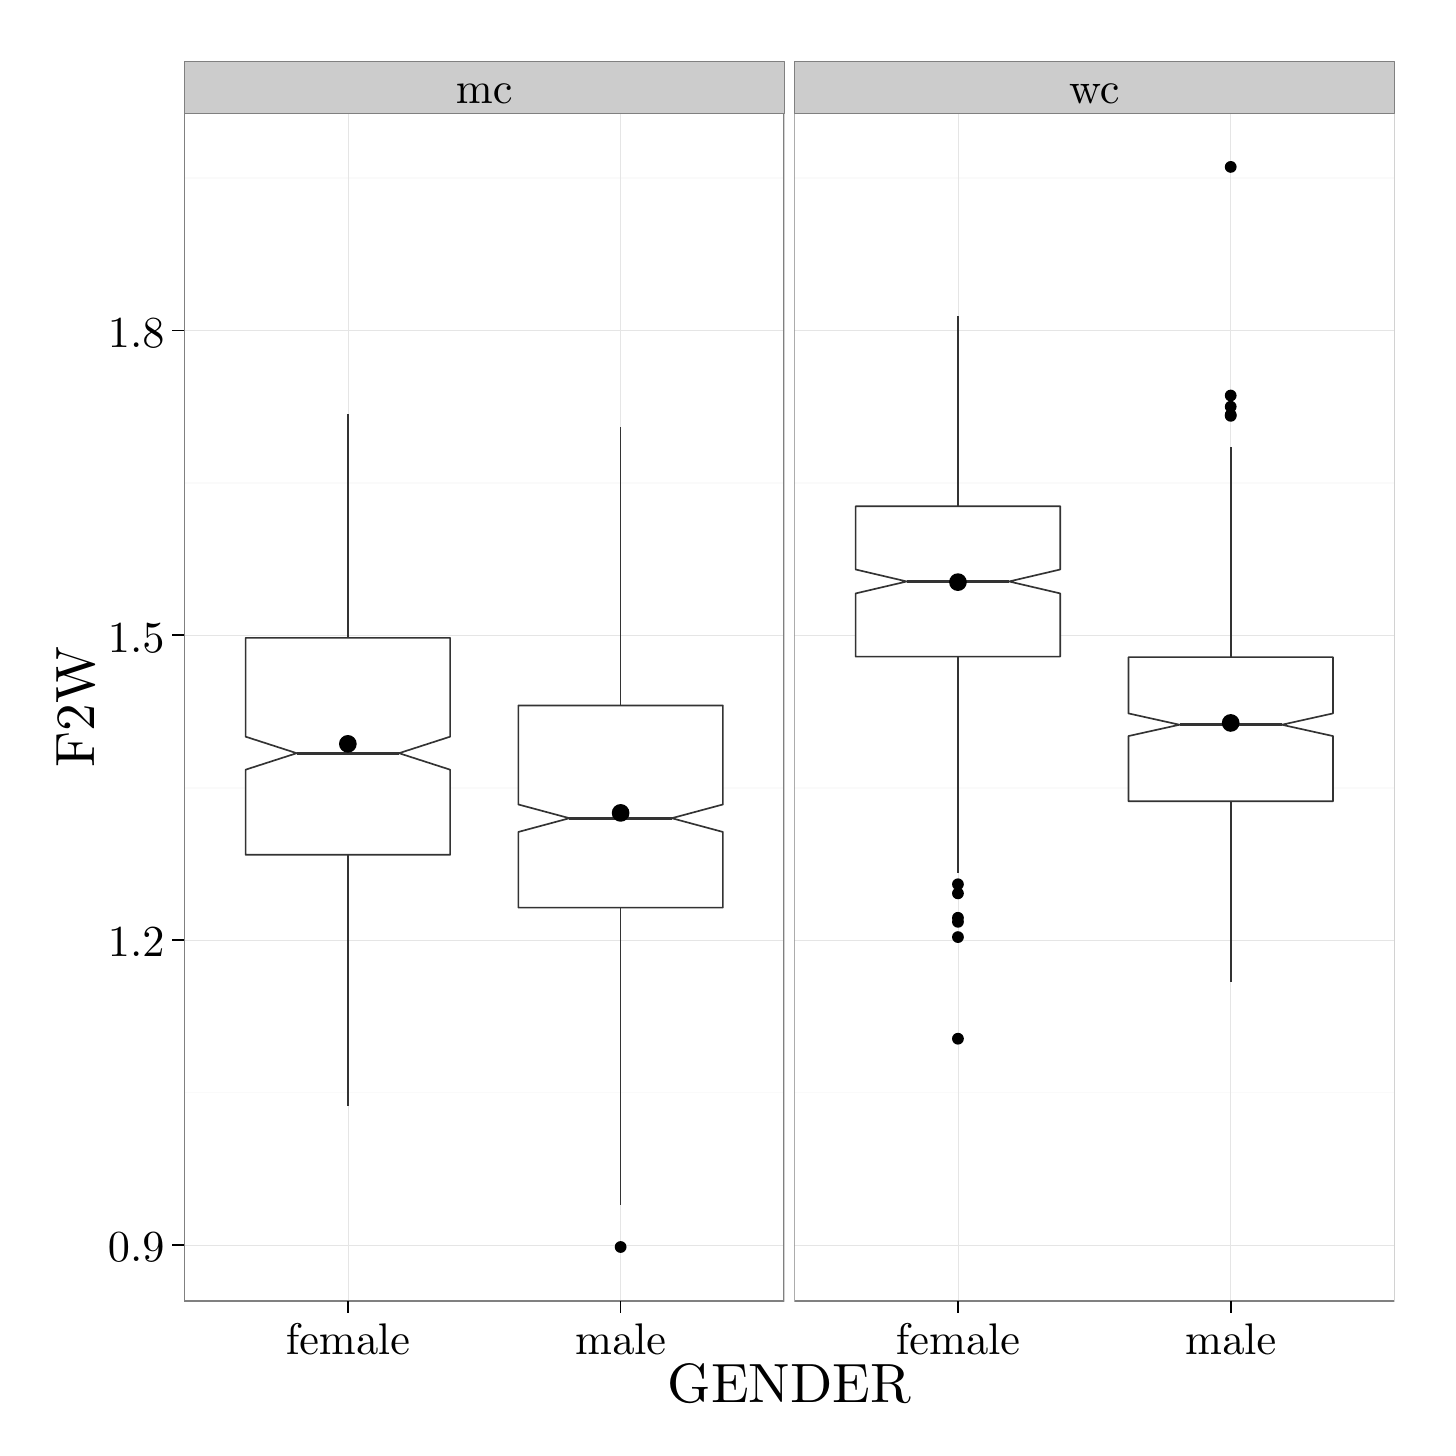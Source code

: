 % Created by tikzDevice version 0.8.1 on 2016-02-09 02:14:57
% !TEX encoding = UTF-8 Unicode
\begin{tikzpicture}[x=1pt,y=1pt]
\definecolor{fillColor}{RGB}{255,255,255}
\path[use as bounding box,fill=fillColor,fill opacity=0.00] (0,0) rectangle (505.89,505.89);
\begin{scope}
\path[clip] (  0.00,  0.00) rectangle (505.89,505.89);
\definecolor{drawColor}{RGB}{255,255,255}
\definecolor{fillColor}{RGB}{255,255,255}

\path[draw=drawColor,line width= 0.6pt,line join=round,line cap=round,fill=fillColor] (  0.00, -0.00) rectangle (505.89,505.89);
\end{scope}
\begin{scope}
\path[clip] ( 56.56, 45.77) rectangle (273.40,475.09);
\definecolor{fillColor}{RGB}{255,255,255}

\path[fill=fillColor] ( 56.56, 45.77) rectangle (273.40,475.09);
\definecolor{drawColor}{gray}{0.98}

\path[draw=drawColor,line width= 0.6pt,line join=round] ( 56.56,121.09) --
	(273.40,121.09);

\path[draw=drawColor,line width= 0.6pt,line join=round] ( 56.56,231.24) --
	(273.40,231.24);

\path[draw=drawColor,line width= 0.6pt,line join=round] ( 56.56,341.39) --
	(273.40,341.39);

\path[draw=drawColor,line width= 0.6pt,line join=round] ( 56.56,451.53) --
	(273.40,451.53);
\definecolor{drawColor}{gray}{0.90}

\path[draw=drawColor,line width= 0.2pt,line join=round] ( 56.56, 66.02) --
	(273.40, 66.02);

\path[draw=drawColor,line width= 0.2pt,line join=round] ( 56.56,176.17) --
	(273.40,176.17);

\path[draw=drawColor,line width= 0.2pt,line join=round] ( 56.56,286.31) --
	(273.40,286.31);

\path[draw=drawColor,line width= 0.2pt,line join=round] ( 56.56,396.46) --
	(273.40,396.46);

\path[draw=drawColor,line width= 0.2pt,line join=round] (115.70, 45.77) --
	(115.70,475.09);

\path[draw=drawColor,line width= 0.2pt,line join=round] (214.26, 45.77) --
	(214.26,475.09);
\definecolor{drawColor}{gray}{0.20}

\path[draw=drawColor,line width= 0.6pt,line join=round] (115.70,285.40) -- (115.70,366.35);

\path[draw=drawColor,line width= 0.6pt,line join=round] (115.70,207.01) -- (115.70,116.32);

\path[draw=drawColor,line width= 0.6pt,line join=round,line cap=round,fill=fillColor] ( 78.74,285.40) --
	( 78.74,249.69) --
	( 97.22,243.72) --
	( 78.74,237.76) --
	( 78.74,207.01) --
	(152.66,207.01) --
	(152.66,237.76) --
	(134.18,243.72) --
	(152.66,249.69) --
	(152.66,285.40) --
	( 78.74,285.40) --
	cycle;

\path[draw=drawColor,line width= 1.1pt,line join=round] ( 97.22,243.72) -- (134.18,243.72);
\definecolor{fillColor}{RGB}{0,0,0}

\path[fill=fillColor] (214.26, 65.29) circle (  2.13);

\path[draw=drawColor,line width= 0.6pt,line join=round] (214.26,260.98) -- (214.26,361.58);

\path[draw=drawColor,line width= 0.6pt,line join=round] (214.26,187.92) -- (214.26, 80.34);
\definecolor{fillColor}{RGB}{255,255,255}

\path[draw=drawColor,line width= 0.6pt,line join=round,line cap=round,fill=fillColor] (177.30,260.98) --
	(177.30,225.19) --
	(195.78,220.23) --
	(177.30,215.26) --
	(177.30,187.92) --
	(251.22,187.92) --
	(251.22,215.26) --
	(232.74,220.23) --
	(251.22,225.19) --
	(251.22,260.98) --
	(177.30,260.98) --
	cycle;

\path[draw=drawColor,line width= 1.1pt,line join=round] (195.78,220.23) -- (232.74,220.23);
\definecolor{fillColor}{RGB}{0,0,0}

\path[fill=fillColor] (115.70,247.09) circle (  3.20);

\path[fill=fillColor] (214.26,222.15) circle (  3.20);
\definecolor{drawColor}{gray}{0.50}

\path[draw=drawColor,line width= 0.6pt,line join=round,line cap=round] ( 56.56, 45.77) rectangle (273.40,475.09);
\end{scope}
\begin{scope}
\path[clip] (277.01, 45.77) rectangle (493.85,475.09);
\definecolor{fillColor}{RGB}{255,255,255}

\path[fill=fillColor] (277.01, 45.77) rectangle (493.85,475.09);
\definecolor{drawColor}{gray}{0.98}

\path[draw=drawColor,line width= 0.6pt,line join=round] (277.01,121.09) --
	(493.85,121.09);

\path[draw=drawColor,line width= 0.6pt,line join=round] (277.01,231.24) --
	(493.85,231.24);

\path[draw=drawColor,line width= 0.6pt,line join=round] (277.01,341.39) --
	(493.85,341.39);

\path[draw=drawColor,line width= 0.6pt,line join=round] (277.01,451.53) --
	(493.85,451.53);
\definecolor{drawColor}{gray}{0.90}

\path[draw=drawColor,line width= 0.2pt,line join=round] (277.01, 66.02) --
	(493.85, 66.02);

\path[draw=drawColor,line width= 0.2pt,line join=round] (277.01,176.17) --
	(493.85,176.17);

\path[draw=drawColor,line width= 0.2pt,line join=round] (277.01,286.31) --
	(493.85,286.31);

\path[draw=drawColor,line width= 0.2pt,line join=round] (277.01,396.46) --
	(493.85,396.46);

\path[draw=drawColor,line width= 0.2pt,line join=round] (336.15, 45.77) --
	(336.15,475.09);

\path[draw=drawColor,line width= 0.2pt,line join=round] (434.71, 45.77) --
	(434.71,475.09);
\definecolor{fillColor}{RGB}{0,0,0}

\path[fill=fillColor] (336.15,177.27) circle (  2.13);

\path[fill=fillColor] (336.15,196.36) circle (  2.13);

\path[fill=fillColor] (336.15,193.06) circle (  2.13);

\path[fill=fillColor] (336.15,184.24) circle (  2.13);

\path[fill=fillColor] (336.15,140.55) circle (  2.13);

\path[fill=fillColor] (336.15,182.78) circle (  2.13);
\definecolor{drawColor}{gray}{0.20}

\path[draw=drawColor,line width= 0.6pt,line join=round] (336.15,332.94) -- (336.15,401.60);

\path[draw=drawColor,line width= 0.6pt,line join=round] (336.15,278.60) -- (336.15,200.40);
\definecolor{fillColor}{RGB}{255,255,255}

\path[draw=drawColor,line width= 0.6pt,line join=round,line cap=round,fill=fillColor] (299.19,332.94) --
	(299.19,310.10) --
	(317.67,305.77) --
	(299.19,301.45) --
	(299.19,278.60) --
	(373.11,278.60) --
	(373.11,301.45) --
	(354.63,305.77) --
	(373.11,310.10) --
	(373.11,332.94) --
	(299.19,332.94) --
	cycle;

\path[draw=drawColor,line width= 1.1pt,line join=round] (317.67,305.77) -- (354.63,305.77);
\definecolor{fillColor}{RGB}{0,0,0}

\path[fill=fillColor] (434.71,365.62) circle (  2.13);

\path[fill=fillColor] (434.71,372.96) circle (  2.13);

\path[fill=fillColor] (434.71,455.57) circle (  2.13);

\path[fill=fillColor] (434.71,365.99) circle (  2.13);

\path[fill=fillColor] (434.71,368.92) circle (  2.13);

\path[draw=drawColor,line width= 0.6pt,line join=round] (434.71,278.42) -- (434.71,354.24);

\path[draw=drawColor,line width= 0.6pt,line join=round] (434.71,226.38) -- (434.71,161.11);
\definecolor{fillColor}{RGB}{255,255,255}

\path[draw=drawColor,line width= 0.6pt,line join=round,line cap=round,fill=fillColor] (397.75,278.42) --
	(397.75,258.10) --
	(416.23,254.00) --
	(397.75,249.91) --
	(397.75,226.38) --
	(471.67,226.38) --
	(471.67,249.91) --
	(453.19,254.00) --
	(471.67,258.10) --
	(471.67,278.42) --
	(397.75,278.42) --
	cycle;

\path[draw=drawColor,line width= 1.1pt,line join=round] (416.23,254.00) -- (453.19,254.00);
\definecolor{fillColor}{RGB}{0,0,0}

\path[fill=fillColor] (336.15,305.53) circle (  3.20);

\path[fill=fillColor] (434.71,254.65) circle (  3.20);
\definecolor{drawColor}{gray}{0.50}

\path[draw=drawColor,line width= 0.6pt,line join=round,line cap=round] (277.01, 45.77) rectangle (493.85,475.09);
\end{scope}
\begin{scope}
\path[clip] (  0.00,  0.00) rectangle (505.89,505.89);
\definecolor{drawColor}{gray}{0.50}
\definecolor{fillColor}{gray}{0.80}

\path[draw=drawColor,line width= 0.2pt,line join=round,line cap=round,fill=fillColor] ( 56.56,475.09) rectangle (273.40,493.85);
\definecolor{drawColor}{RGB}{0,0,0}

\node[text=drawColor,anchor=base,inner sep=0pt, outer sep=0pt, scale=  1.60] at (164.98,478.43) {mc};
\end{scope}
\begin{scope}
\path[clip] (  0.00,  0.00) rectangle (505.89,505.89);
\definecolor{drawColor}{gray}{0.50}
\definecolor{fillColor}{gray}{0.80}

\path[draw=drawColor,line width= 0.2pt,line join=round,line cap=round,fill=fillColor] (277.01,475.09) rectangle (493.85,493.85);
\definecolor{drawColor}{RGB}{0,0,0}

\node[text=drawColor,anchor=base,inner sep=0pt, outer sep=0pt, scale=  1.60] at (385.43,478.43) {wc};
\end{scope}
\begin{scope}
\path[clip] (  0.00,  0.00) rectangle (505.89,505.89);
\definecolor{drawColor}{RGB}{0,0,0}

\node[text=drawColor,anchor=base east,inner sep=0pt, outer sep=0pt, scale=  1.60] at ( 49.45, 59.99) {0.9};

\node[text=drawColor,anchor=base east,inner sep=0pt, outer sep=0pt, scale=  1.60] at ( 49.45,170.13) {1.2};

\node[text=drawColor,anchor=base east,inner sep=0pt, outer sep=0pt, scale=  1.60] at ( 49.45,280.28) {1.5};

\node[text=drawColor,anchor=base east,inner sep=0pt, outer sep=0pt, scale=  1.60] at ( 49.45,390.43) {1.8};
\end{scope}
\begin{scope}
\path[clip] (  0.00,  0.00) rectangle (505.89,505.89);
\definecolor{drawColor}{RGB}{0,0,0}

\path[draw=drawColor,line width= 0.6pt,line join=round] ( 52.30, 66.02) --
	( 56.56, 66.02);

\path[draw=drawColor,line width= 0.6pt,line join=round] ( 52.30,176.17) --
	( 56.56,176.17);

\path[draw=drawColor,line width= 0.6pt,line join=round] ( 52.30,286.31) --
	( 56.56,286.31);

\path[draw=drawColor,line width= 0.6pt,line join=round] ( 52.30,396.46) --
	( 56.56,396.46);
\end{scope}
\begin{scope}
\path[clip] (  0.00,  0.00) rectangle (505.89,505.89);
\definecolor{drawColor}{RGB}{0,0,0}

\path[draw=drawColor,line width= 0.6pt,line join=round] (115.70, 41.50) --
	(115.70, 45.77);

\path[draw=drawColor,line width= 0.6pt,line join=round] (214.26, 41.50) --
	(214.26, 45.77);
\end{scope}
\begin{scope}
\path[clip] (  0.00,  0.00) rectangle (505.89,505.89);
\definecolor{drawColor}{RGB}{0,0,0}

\node[text=drawColor,anchor=base,inner sep=0pt, outer sep=0pt, scale=  1.60] at (115.70, 26.59) {female};

\node[text=drawColor,anchor=base,inner sep=0pt, outer sep=0pt, scale=  1.60] at (214.26, 26.59) {male};
\end{scope}
\begin{scope}
\path[clip] (  0.00,  0.00) rectangle (505.89,505.89);
\definecolor{drawColor}{RGB}{0,0,0}

\path[draw=drawColor,line width= 0.6pt,line join=round] (336.15, 41.50) --
	(336.15, 45.77);

\path[draw=drawColor,line width= 0.6pt,line join=round] (434.71, 41.50) --
	(434.71, 45.77);
\end{scope}
\begin{scope}
\path[clip] (  0.00,  0.00) rectangle (505.89,505.89);
\definecolor{drawColor}{RGB}{0,0,0}

\node[text=drawColor,anchor=base,inner sep=0pt, outer sep=0pt, scale=  1.60] at (336.15, 26.59) {female};

\node[text=drawColor,anchor=base,inner sep=0pt, outer sep=0pt, scale=  1.60] at (434.71, 26.59) {male};
\end{scope}
\begin{scope}
\path[clip] (  0.00,  0.00) rectangle (505.89,505.89);
\definecolor{drawColor}{RGB}{0,0,0}

\node[text=drawColor,anchor=base,inner sep=0pt, outer sep=0pt, scale=  2.00] at (275.20,  9.03) {GENDER};
\end{scope}
\begin{scope}
\path[clip] (  0.00,  0.00) rectangle (505.89,505.89);
\definecolor{drawColor}{RGB}{0,0,0}

\node[text=drawColor,rotate= 90.00,anchor=base,inner sep=0pt, outer sep=0pt, scale=  2.00] at ( 24.12,260.43) {F2W};
\end{scope}
\end{tikzpicture}
